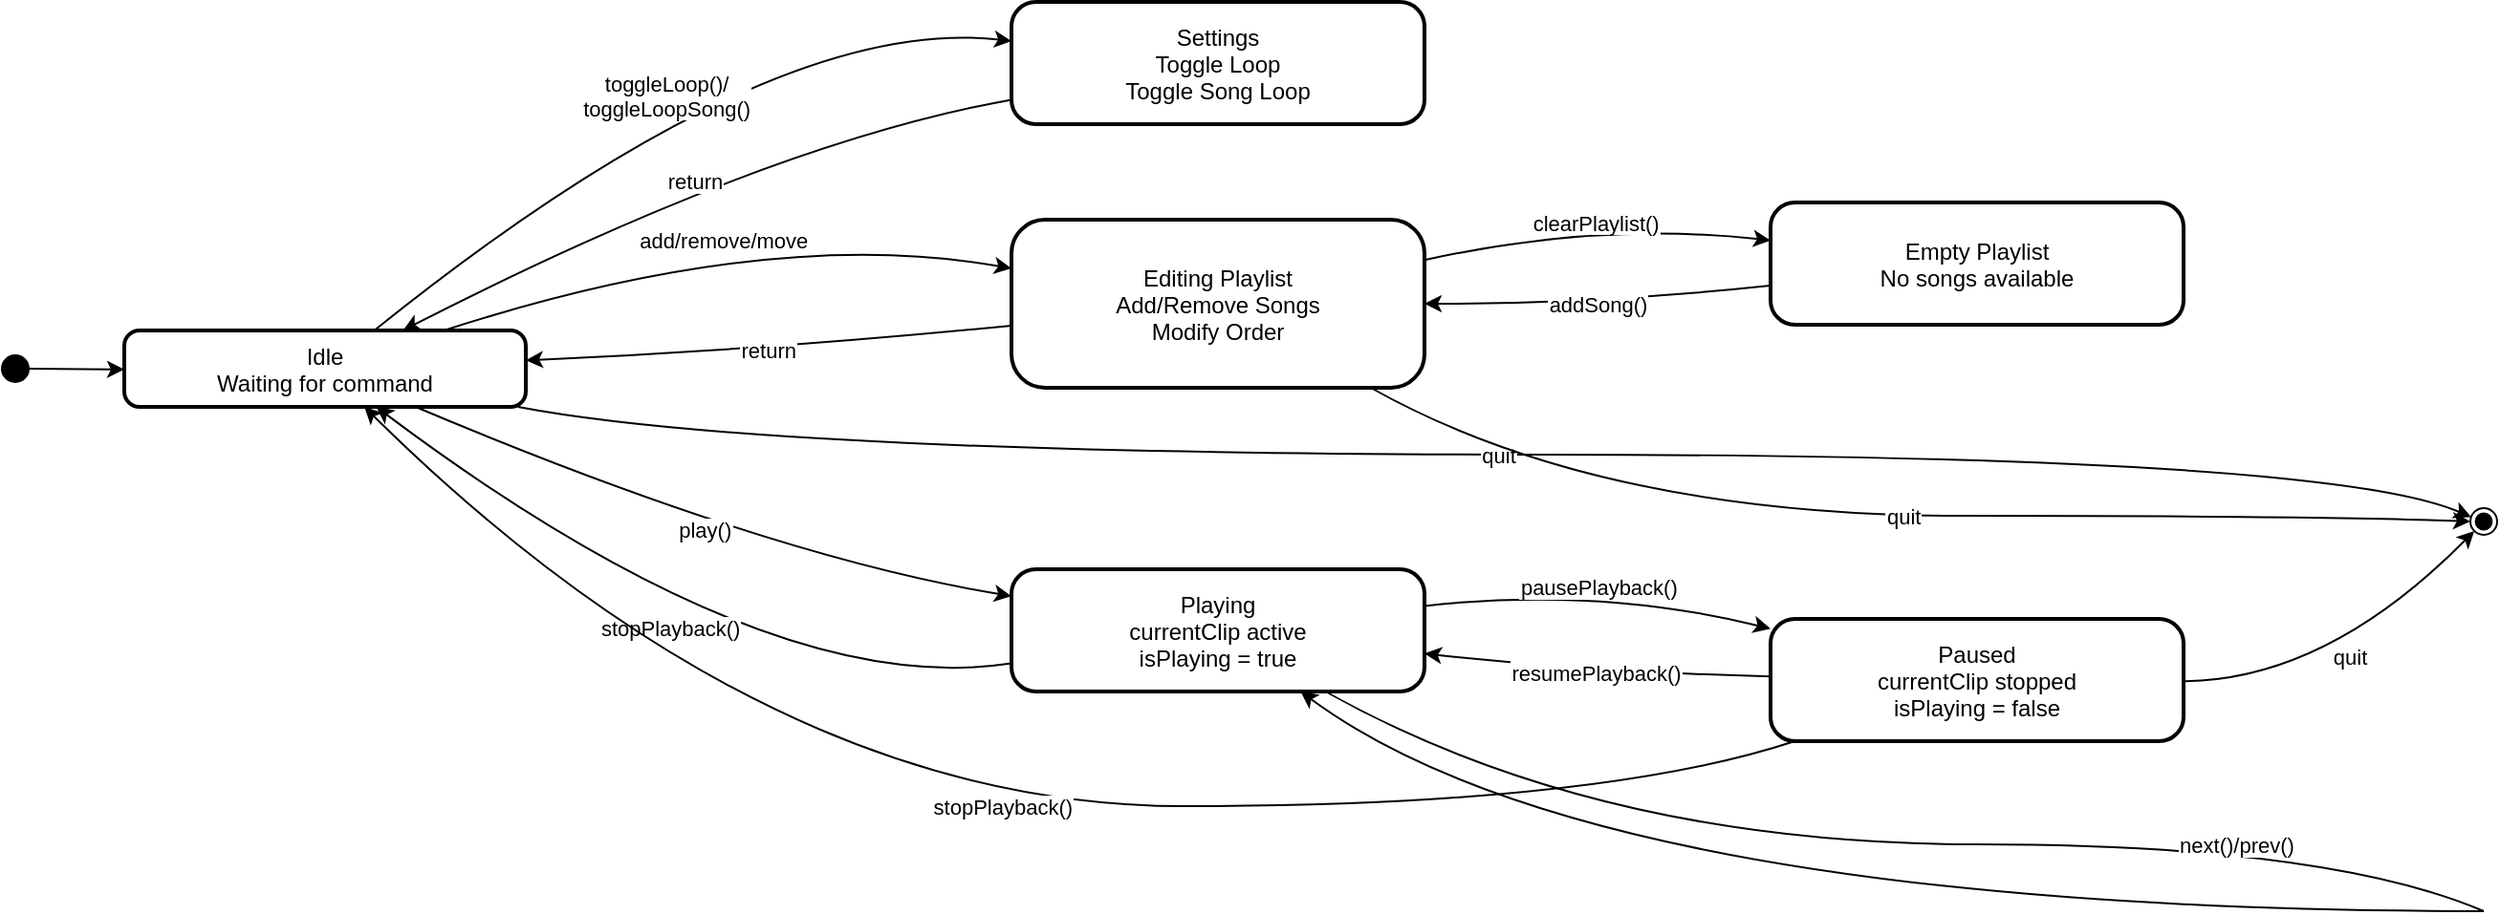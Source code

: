 <mxfile version="27.0.2">
  <diagram name="Page-1" id="RBSc8KqUJe3WpE-rTETB">
    <mxGraphModel dx="831" dy="500" grid="1" gridSize="10" guides="1" tooltips="1" connect="1" arrows="1" fold="1" page="1" pageScale="1" pageWidth="850" pageHeight="1100" math="0" shadow="0">
      <root>
        <mxCell id="0" />
        <mxCell id="1" parent="0" />
        <mxCell id="mYR-mMCrhtEwNgGjoewz-1" value="" style="ellipse;fillColor=strokeColor;" vertex="1" parent="1">
          <mxGeometry x="40" y="675" width="14" height="14" as="geometry" />
        </mxCell>
        <mxCell id="mYR-mMCrhtEwNgGjoewz-2" value="Idle&#xa;Waiting for command" style="rounded=1;arcSize=20;strokeWidth=2" vertex="1" parent="1">
          <mxGeometry x="104" y="662" width="210" height="40" as="geometry" />
        </mxCell>
        <mxCell id="mYR-mMCrhtEwNgGjoewz-3" value="Settings&#xa;Toggle Loop&#xa;Toggle Song Loop" style="rounded=1;arcSize=20;strokeWidth=2" vertex="1" parent="1">
          <mxGeometry x="568" y="490" width="216" height="64" as="geometry" />
        </mxCell>
        <mxCell id="mYR-mMCrhtEwNgGjoewz-4" value="Editing Playlist&#xa;Add/Remove Songs&#xa;Modify Order" style="rounded=1;arcSize=20;strokeWidth=2" vertex="1" parent="1">
          <mxGeometry x="568" y="604" width="216" height="88" as="geometry" />
        </mxCell>
        <mxCell id="mYR-mMCrhtEwNgGjoewz-5" value="Empty Playlist&#xa;No songs available" style="rounded=1;arcSize=20;strokeWidth=2" vertex="1" parent="1">
          <mxGeometry x="965" y="595" width="216" height="64" as="geometry" />
        </mxCell>
        <mxCell id="mYR-mMCrhtEwNgGjoewz-6" value="Playing&#xa;currentClip active&#xa;isPlaying = true" style="rounded=1;arcSize=20;strokeWidth=2" vertex="1" parent="1">
          <mxGeometry x="568" y="787" width="216" height="64" as="geometry" />
        </mxCell>
        <mxCell id="mYR-mMCrhtEwNgGjoewz-7" value="Paused&#xa;currentClip stopped&#xa;isPlaying = false" style="rounded=1;arcSize=20;strokeWidth=2" vertex="1" parent="1">
          <mxGeometry x="965" y="813" width="216" height="64" as="geometry" />
        </mxCell>
        <mxCell id="mYR-mMCrhtEwNgGjoewz-8" value="" style="ellipse;shape=endState;fillColor=strokeColor;" vertex="1" parent="1">
          <mxGeometry x="1331" y="755" width="14" height="14" as="geometry" />
        </mxCell>
        <mxCell id="mYR-mMCrhtEwNgGjoewz-9" value="" style="whiteSpace=wrap;strokeWidth=2;" vertex="1" parent="1">
          <mxGeometry x="1073" y="931" as="geometry" />
        </mxCell>
        <mxCell id="mYR-mMCrhtEwNgGjoewz-10" value="" style="whiteSpace=wrap;strokeWidth=2;" vertex="1" parent="1">
          <mxGeometry x="1338" y="966" as="geometry" />
        </mxCell>
        <mxCell id="mYR-mMCrhtEwNgGjoewz-11" value="" style="curved=1;startArrow=none;;exitX=1;exitY=0.53;entryX=0;entryY=0.51;rounded=0;" edge="1" parent="1" source="mYR-mMCrhtEwNgGjoewz-1" target="mYR-mMCrhtEwNgGjoewz-2">
          <mxGeometry relative="1" as="geometry">
            <Array as="points" />
          </mxGeometry>
        </mxCell>
        <mxCell id="mYR-mMCrhtEwNgGjoewz-12" value="toggleLoop()/&#xa;toggleLoopSong()" style="curved=1;startArrow=none;;exitX=0.62;exitY=0.01;entryX=0;entryY=0.32;rounded=0;" edge="1" parent="1" source="mYR-mMCrhtEwNgGjoewz-2" target="mYR-mMCrhtEwNgGjoewz-3">
          <mxGeometry relative="1" as="geometry">
            <Array as="points">
              <mxPoint x="441" y="496" />
            </Array>
          </mxGeometry>
        </mxCell>
        <mxCell id="mYR-mMCrhtEwNgGjoewz-13" value="return" style="curved=1;startArrow=none;;exitX=0;exitY=0.8;entryX=0.69;entryY=0.01;rounded=0;" edge="1" parent="1" source="mYR-mMCrhtEwNgGjoewz-3" target="mYR-mMCrhtEwNgGjoewz-2">
          <mxGeometry relative="1" as="geometry">
            <Array as="points">
              <mxPoint x="441" y="564" />
            </Array>
          </mxGeometry>
        </mxCell>
        <mxCell id="mYR-mMCrhtEwNgGjoewz-14" value="add/remove/move" style="curved=1;startArrow=none;;exitX=0.79;exitY=0.01;entryX=0;entryY=0.29;rounded=0;" edge="1" parent="1" source="mYR-mMCrhtEwNgGjoewz-2" target="mYR-mMCrhtEwNgGjoewz-4">
          <mxGeometry relative="1" as="geometry">
            <Array as="points">
              <mxPoint x="441" y="607" />
            </Array>
          </mxGeometry>
        </mxCell>
        <mxCell id="mYR-mMCrhtEwNgGjoewz-15" value="return" style="curved=1;startArrow=none;;exitX=0;exitY=0.63;entryX=1;entryY=0.39;rounded=0;" edge="1" parent="1" source="mYR-mMCrhtEwNgGjoewz-4" target="mYR-mMCrhtEwNgGjoewz-2">
          <mxGeometry relative="1" as="geometry">
            <Array as="points">
              <mxPoint x="441" y="672" />
            </Array>
          </mxGeometry>
        </mxCell>
        <mxCell id="mYR-mMCrhtEwNgGjoewz-16" value="clearPlaylist()" style="curved=1;startArrow=none;;exitX=1;exitY=0.24;entryX=0;entryY=0.31;rounded=0;" edge="1" parent="1" source="mYR-mMCrhtEwNgGjoewz-4" target="mYR-mMCrhtEwNgGjoewz-5">
          <mxGeometry relative="1" as="geometry">
            <Array as="points">
              <mxPoint x="875" y="605" />
            </Array>
          </mxGeometry>
        </mxCell>
        <mxCell id="mYR-mMCrhtEwNgGjoewz-17" value="addSong()" style="curved=1;startArrow=none;;exitX=0;exitY=0.68;entryX=1;entryY=0.5;rounded=0;" edge="1" parent="1" source="mYR-mMCrhtEwNgGjoewz-5" target="mYR-mMCrhtEwNgGjoewz-4">
          <mxGeometry relative="1" as="geometry">
            <Array as="points">
              <mxPoint x="875" y="648" />
            </Array>
          </mxGeometry>
        </mxCell>
        <mxCell id="mYR-mMCrhtEwNgGjoewz-18" value="play()" style="curved=1;startArrow=none;;exitX=0.73;exitY=1.01;entryX=0;entryY=0.22;rounded=0;" edge="1" parent="1" source="mYR-mMCrhtEwNgGjoewz-2" target="mYR-mMCrhtEwNgGjoewz-6">
          <mxGeometry relative="1" as="geometry">
            <Array as="points">
              <mxPoint x="441" y="780" />
            </Array>
          </mxGeometry>
        </mxCell>
        <mxCell id="mYR-mMCrhtEwNgGjoewz-19" value="pausePlayback()" style="curved=1;startArrow=none;;exitX=1;exitY=0.3;entryX=0;entryY=0.08;rounded=0;" edge="1" parent="1" source="mYR-mMCrhtEwNgGjoewz-6" target="mYR-mMCrhtEwNgGjoewz-7">
          <mxGeometry relative="1" as="geometry">
            <Array as="points">
              <mxPoint x="875" y="796" />
            </Array>
          </mxGeometry>
        </mxCell>
        <mxCell id="mYR-mMCrhtEwNgGjoewz-20" value="resumePlayback()" style="curved=1;startArrow=none;;exitX=0;exitY=0.47;entryX=1;entryY=0.69;rounded=0;" edge="1" parent="1" source="mYR-mMCrhtEwNgGjoewz-7" target="mYR-mMCrhtEwNgGjoewz-6">
          <mxGeometry relative="1" as="geometry">
            <Array as="points">
              <mxPoint x="875" y="841" />
            </Array>
          </mxGeometry>
        </mxCell>
        <mxCell id="mYR-mMCrhtEwNgGjoewz-21" value="" style="curved=1;startArrow=none;endArrow=none;exitX=0.76;exitY=1;entryX=Infinity;entryY=-Infinity;rounded=0;" edge="1" parent="1" source="mYR-mMCrhtEwNgGjoewz-6" target="mYR-mMCrhtEwNgGjoewz-9">
          <mxGeometry relative="1" as="geometry">
            <Array as="points">
              <mxPoint x="875" y="931" />
            </Array>
          </mxGeometry>
        </mxCell>
        <mxCell id="mYR-mMCrhtEwNgGjoewz-22" value="next()/prev()" style="curved=1;startArrow=none;endArrow=none;exitX=Infinity;exitY=-Infinity;entryX=-Infinity;entryY=Infinity;rounded=0;" edge="1" parent="1" source="mYR-mMCrhtEwNgGjoewz-9" target="mYR-mMCrhtEwNgGjoewz-10">
          <mxGeometry relative="1" as="geometry">
            <Array as="points">
              <mxPoint x="1256" y="931" />
            </Array>
          </mxGeometry>
        </mxCell>
        <mxCell id="mYR-mMCrhtEwNgGjoewz-23" value="" style="curved=1;startArrow=none;;exitX=-Infinity;exitY=Infinity;entryX=0.7;entryY=1;rounded=0;" edge="1" parent="1" source="mYR-mMCrhtEwNgGjoewz-10" target="mYR-mMCrhtEwNgGjoewz-6">
          <mxGeometry relative="1" as="geometry">
            <Array as="points">
              <mxPoint x="875" y="966" />
            </Array>
          </mxGeometry>
        </mxCell>
        <mxCell id="mYR-mMCrhtEwNgGjoewz-24" value="stopPlayback()" style="curved=1;startArrow=none;;exitX=0;exitY=0.77;entryX=0.63;entryY=1.01;rounded=0;" edge="1" parent="1" source="mYR-mMCrhtEwNgGjoewz-6" target="mYR-mMCrhtEwNgGjoewz-2">
          <mxGeometry relative="1" as="geometry">
            <Array as="points">
              <mxPoint x="441" y="856" />
            </Array>
          </mxGeometry>
        </mxCell>
        <mxCell id="mYR-mMCrhtEwNgGjoewz-25" value="stopPlayback()" style="curved=1;startArrow=none;;exitX=0.05;exitY=1.01;entryX=0.6;entryY=1.01;rounded=0;" edge="1" parent="1" source="mYR-mMCrhtEwNgGjoewz-7" target="mYR-mMCrhtEwNgGjoewz-2">
          <mxGeometry relative="1" as="geometry">
            <Array as="points">
              <mxPoint x="875" y="911" />
              <mxPoint x="441" y="911" />
            </Array>
          </mxGeometry>
        </mxCell>
        <mxCell id="mYR-mMCrhtEwNgGjoewz-26" value="quit" style="curved=1;startArrow=none;;exitX=0.99;exitY=1.01;entryX=-0.02;entryY=0.3;rounded=0;" edge="1" parent="1" source="mYR-mMCrhtEwNgGjoewz-2" target="mYR-mMCrhtEwNgGjoewz-8">
          <mxGeometry relative="1" as="geometry">
            <Array as="points">
              <mxPoint x="441" y="727" />
              <mxPoint x="1256" y="727" />
            </Array>
          </mxGeometry>
        </mxCell>
        <mxCell id="mYR-mMCrhtEwNgGjoewz-27" value="quit" style="curved=1;startArrow=none;;exitX=0.87;exitY=1;entryX=-0.02;entryY=0.49;rounded=0;" edge="1" parent="1" source="mYR-mMCrhtEwNgGjoewz-4" target="mYR-mMCrhtEwNgGjoewz-8">
          <mxGeometry relative="1" as="geometry">
            <Array as="points">
              <mxPoint x="875" y="759" />
              <mxPoint x="1256" y="759" />
            </Array>
          </mxGeometry>
        </mxCell>
        <mxCell id="mYR-mMCrhtEwNgGjoewz-28" value="quit" style="curved=1;startArrow=none;;exitX=1;exitY=0.51;entryX=-0.01;entryY=1.01;rounded=0;" edge="1" parent="1" source="mYR-mMCrhtEwNgGjoewz-7" target="mYR-mMCrhtEwNgGjoewz-8">
          <mxGeometry relative="1" as="geometry">
            <Array as="points">
              <mxPoint x="1256" y="845" />
            </Array>
          </mxGeometry>
        </mxCell>
      </root>
    </mxGraphModel>
  </diagram>
</mxfile>
